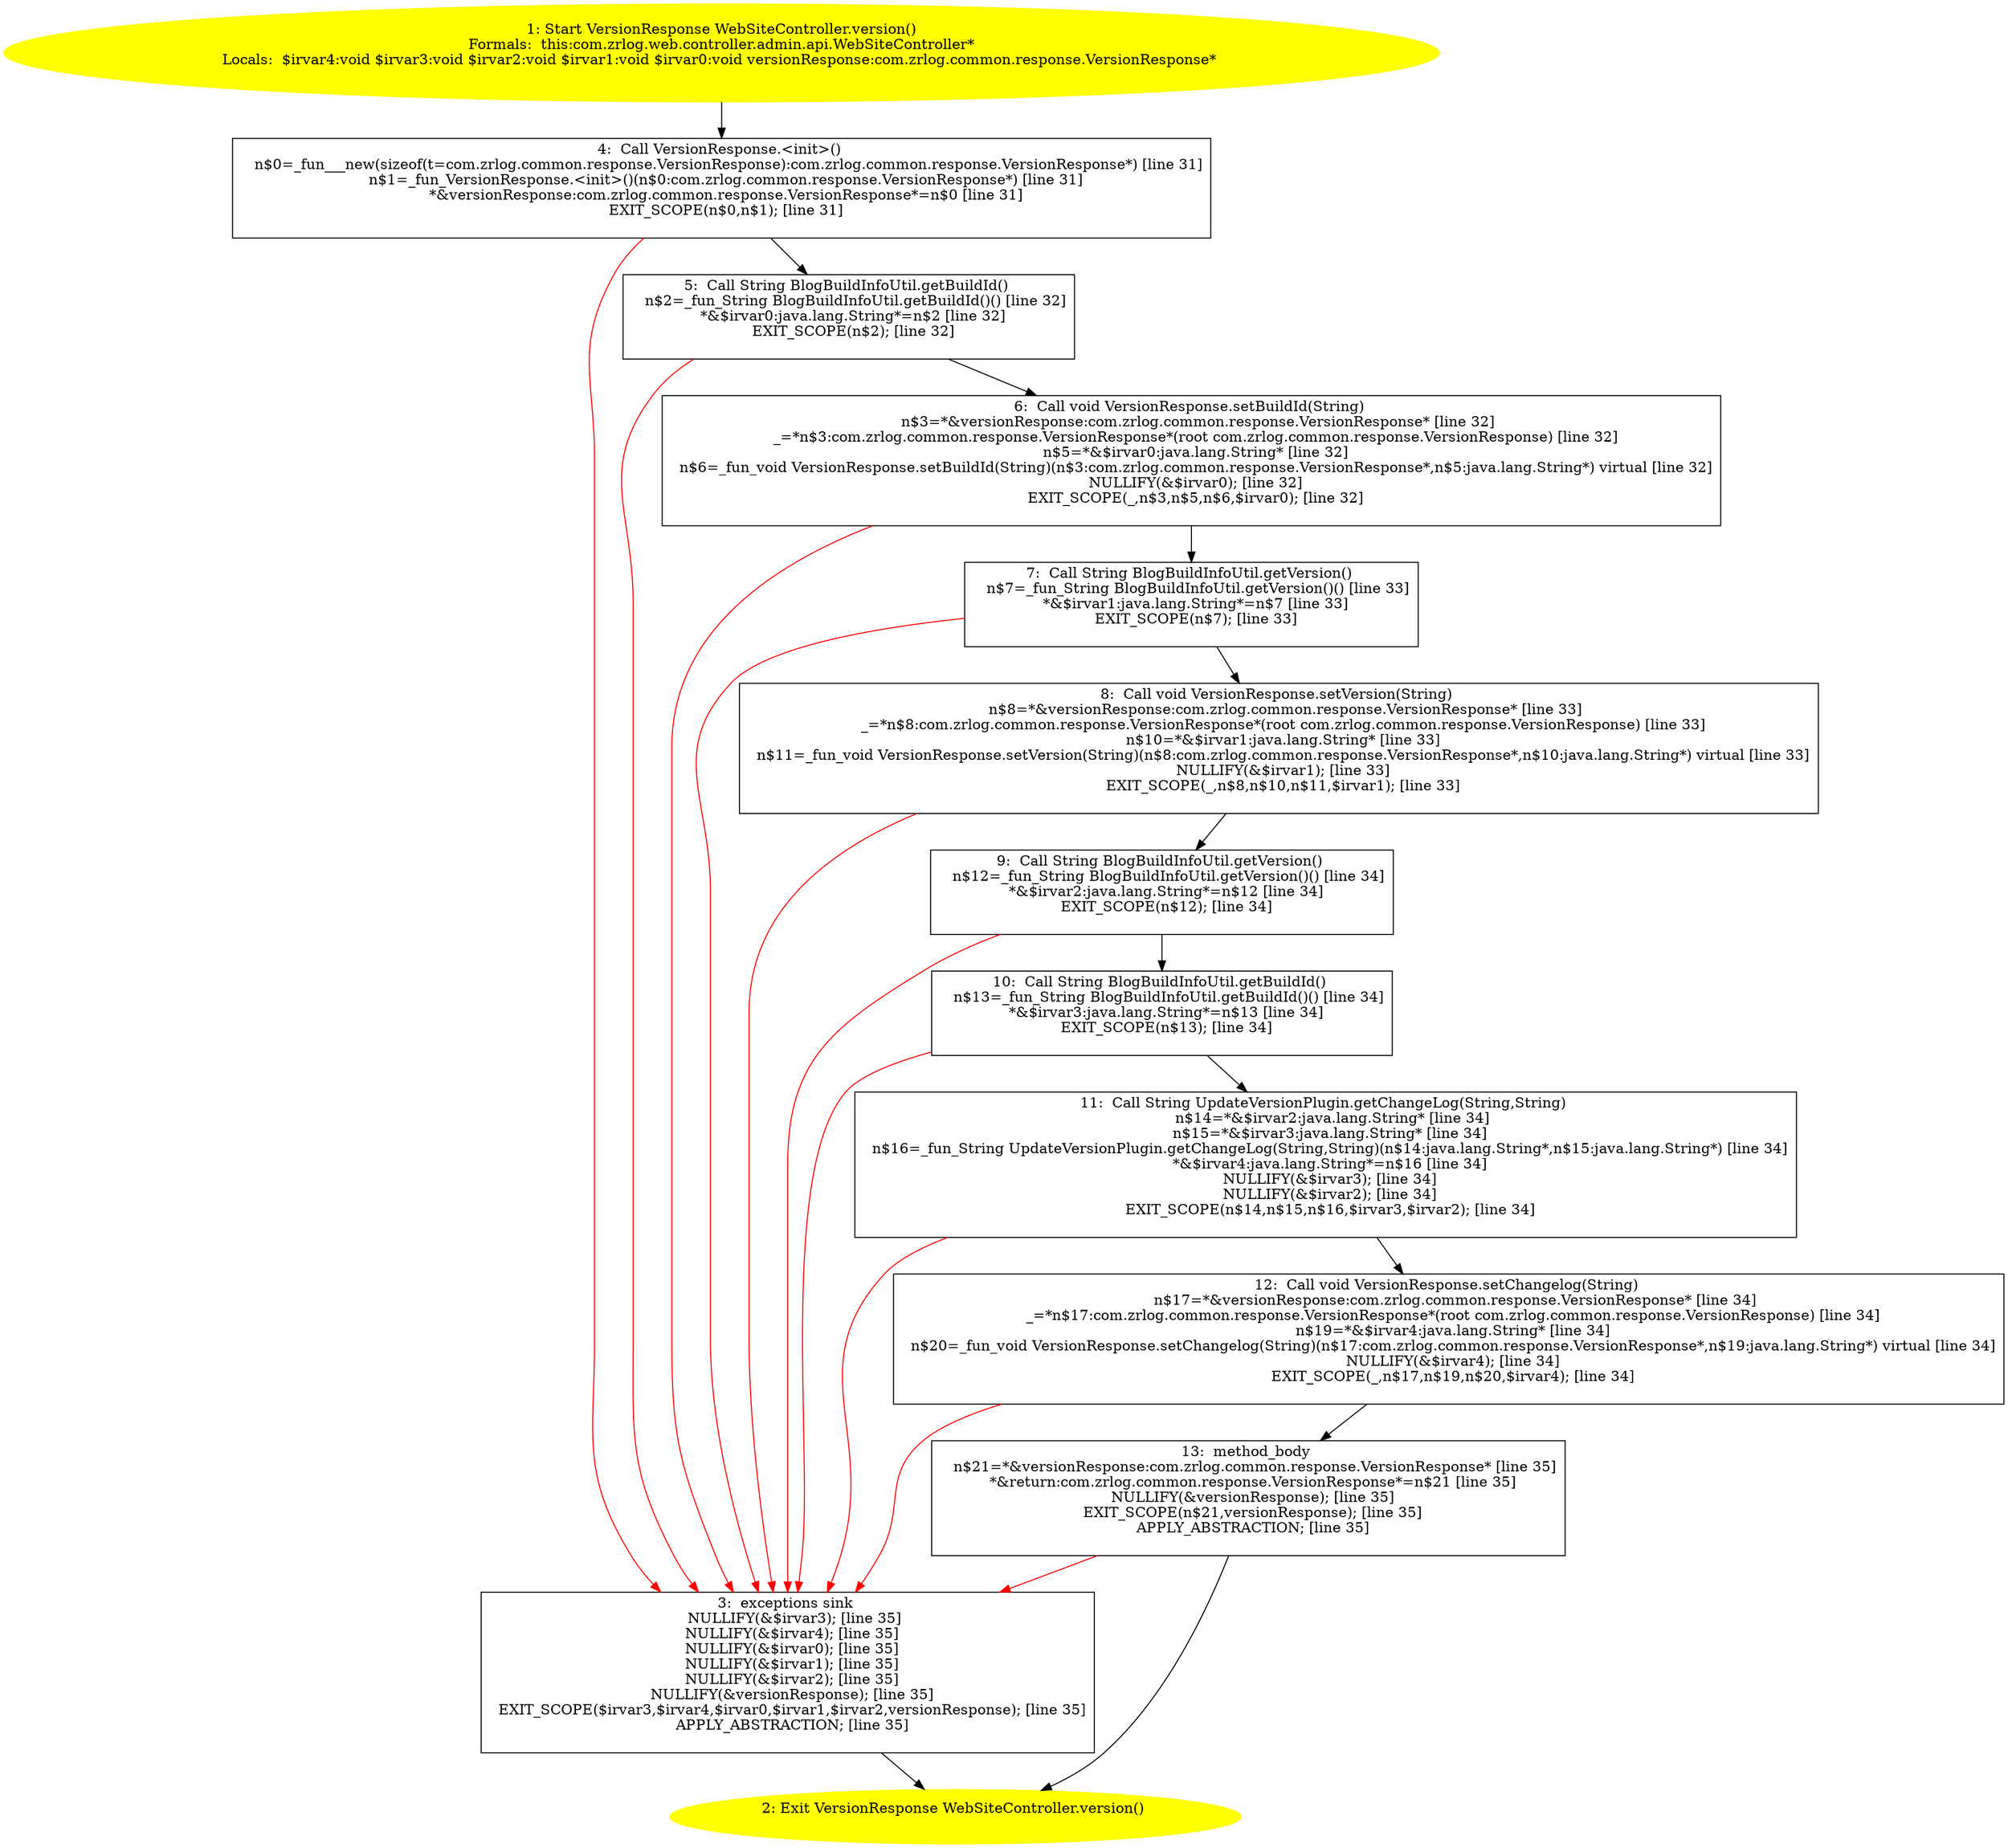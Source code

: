 /* @generated */
digraph cfg {
"com.zrlog.web.controller.admin.api.WebSiteController.version():com.zrlog.common.response.VersionResp.ef05bcc54c6116f5ee92380b529276fb_1" [label="1: Start VersionResponse WebSiteController.version()\nFormals:  this:com.zrlog.web.controller.admin.api.WebSiteController*\nLocals:  $irvar4:void $irvar3:void $irvar2:void $irvar1:void $irvar0:void versionResponse:com.zrlog.common.response.VersionResponse* \n  " color=yellow style=filled]
	

	 "com.zrlog.web.controller.admin.api.WebSiteController.version():com.zrlog.common.response.VersionResp.ef05bcc54c6116f5ee92380b529276fb_1" -> "com.zrlog.web.controller.admin.api.WebSiteController.version():com.zrlog.common.response.VersionResp.ef05bcc54c6116f5ee92380b529276fb_4" ;
"com.zrlog.web.controller.admin.api.WebSiteController.version():com.zrlog.common.response.VersionResp.ef05bcc54c6116f5ee92380b529276fb_2" [label="2: Exit VersionResponse WebSiteController.version() \n  " color=yellow style=filled]
	

"com.zrlog.web.controller.admin.api.WebSiteController.version():com.zrlog.common.response.VersionResp.ef05bcc54c6116f5ee92380b529276fb_3" [label="3:  exceptions sink \n   NULLIFY(&$irvar3); [line 35]\n  NULLIFY(&$irvar4); [line 35]\n  NULLIFY(&$irvar0); [line 35]\n  NULLIFY(&$irvar1); [line 35]\n  NULLIFY(&$irvar2); [line 35]\n  NULLIFY(&versionResponse); [line 35]\n  EXIT_SCOPE($irvar3,$irvar4,$irvar0,$irvar1,$irvar2,versionResponse); [line 35]\n  APPLY_ABSTRACTION; [line 35]\n " shape="box"]
	

	 "com.zrlog.web.controller.admin.api.WebSiteController.version():com.zrlog.common.response.VersionResp.ef05bcc54c6116f5ee92380b529276fb_3" -> "com.zrlog.web.controller.admin.api.WebSiteController.version():com.zrlog.common.response.VersionResp.ef05bcc54c6116f5ee92380b529276fb_2" ;
"com.zrlog.web.controller.admin.api.WebSiteController.version():com.zrlog.common.response.VersionResp.ef05bcc54c6116f5ee92380b529276fb_4" [label="4:  Call VersionResponse.<init>() \n   n$0=_fun___new(sizeof(t=com.zrlog.common.response.VersionResponse):com.zrlog.common.response.VersionResponse*) [line 31]\n  n$1=_fun_VersionResponse.<init>()(n$0:com.zrlog.common.response.VersionResponse*) [line 31]\n  *&versionResponse:com.zrlog.common.response.VersionResponse*=n$0 [line 31]\n  EXIT_SCOPE(n$0,n$1); [line 31]\n " shape="box"]
	

	 "com.zrlog.web.controller.admin.api.WebSiteController.version():com.zrlog.common.response.VersionResp.ef05bcc54c6116f5ee92380b529276fb_4" -> "com.zrlog.web.controller.admin.api.WebSiteController.version():com.zrlog.common.response.VersionResp.ef05bcc54c6116f5ee92380b529276fb_5" ;
	 "com.zrlog.web.controller.admin.api.WebSiteController.version():com.zrlog.common.response.VersionResp.ef05bcc54c6116f5ee92380b529276fb_4" -> "com.zrlog.web.controller.admin.api.WebSiteController.version():com.zrlog.common.response.VersionResp.ef05bcc54c6116f5ee92380b529276fb_3" [color="red" ];
"com.zrlog.web.controller.admin.api.WebSiteController.version():com.zrlog.common.response.VersionResp.ef05bcc54c6116f5ee92380b529276fb_5" [label="5:  Call String BlogBuildInfoUtil.getBuildId() \n   n$2=_fun_String BlogBuildInfoUtil.getBuildId()() [line 32]\n  *&$irvar0:java.lang.String*=n$2 [line 32]\n  EXIT_SCOPE(n$2); [line 32]\n " shape="box"]
	

	 "com.zrlog.web.controller.admin.api.WebSiteController.version():com.zrlog.common.response.VersionResp.ef05bcc54c6116f5ee92380b529276fb_5" -> "com.zrlog.web.controller.admin.api.WebSiteController.version():com.zrlog.common.response.VersionResp.ef05bcc54c6116f5ee92380b529276fb_6" ;
	 "com.zrlog.web.controller.admin.api.WebSiteController.version():com.zrlog.common.response.VersionResp.ef05bcc54c6116f5ee92380b529276fb_5" -> "com.zrlog.web.controller.admin.api.WebSiteController.version():com.zrlog.common.response.VersionResp.ef05bcc54c6116f5ee92380b529276fb_3" [color="red" ];
"com.zrlog.web.controller.admin.api.WebSiteController.version():com.zrlog.common.response.VersionResp.ef05bcc54c6116f5ee92380b529276fb_6" [label="6:  Call void VersionResponse.setBuildId(String) \n   n$3=*&versionResponse:com.zrlog.common.response.VersionResponse* [line 32]\n  _=*n$3:com.zrlog.common.response.VersionResponse*(root com.zrlog.common.response.VersionResponse) [line 32]\n  n$5=*&$irvar0:java.lang.String* [line 32]\n  n$6=_fun_void VersionResponse.setBuildId(String)(n$3:com.zrlog.common.response.VersionResponse*,n$5:java.lang.String*) virtual [line 32]\n  NULLIFY(&$irvar0); [line 32]\n  EXIT_SCOPE(_,n$3,n$5,n$6,$irvar0); [line 32]\n " shape="box"]
	

	 "com.zrlog.web.controller.admin.api.WebSiteController.version():com.zrlog.common.response.VersionResp.ef05bcc54c6116f5ee92380b529276fb_6" -> "com.zrlog.web.controller.admin.api.WebSiteController.version():com.zrlog.common.response.VersionResp.ef05bcc54c6116f5ee92380b529276fb_7" ;
	 "com.zrlog.web.controller.admin.api.WebSiteController.version():com.zrlog.common.response.VersionResp.ef05bcc54c6116f5ee92380b529276fb_6" -> "com.zrlog.web.controller.admin.api.WebSiteController.version():com.zrlog.common.response.VersionResp.ef05bcc54c6116f5ee92380b529276fb_3" [color="red" ];
"com.zrlog.web.controller.admin.api.WebSiteController.version():com.zrlog.common.response.VersionResp.ef05bcc54c6116f5ee92380b529276fb_7" [label="7:  Call String BlogBuildInfoUtil.getVersion() \n   n$7=_fun_String BlogBuildInfoUtil.getVersion()() [line 33]\n  *&$irvar1:java.lang.String*=n$7 [line 33]\n  EXIT_SCOPE(n$7); [line 33]\n " shape="box"]
	

	 "com.zrlog.web.controller.admin.api.WebSiteController.version():com.zrlog.common.response.VersionResp.ef05bcc54c6116f5ee92380b529276fb_7" -> "com.zrlog.web.controller.admin.api.WebSiteController.version():com.zrlog.common.response.VersionResp.ef05bcc54c6116f5ee92380b529276fb_8" ;
	 "com.zrlog.web.controller.admin.api.WebSiteController.version():com.zrlog.common.response.VersionResp.ef05bcc54c6116f5ee92380b529276fb_7" -> "com.zrlog.web.controller.admin.api.WebSiteController.version():com.zrlog.common.response.VersionResp.ef05bcc54c6116f5ee92380b529276fb_3" [color="red" ];
"com.zrlog.web.controller.admin.api.WebSiteController.version():com.zrlog.common.response.VersionResp.ef05bcc54c6116f5ee92380b529276fb_8" [label="8:  Call void VersionResponse.setVersion(String) \n   n$8=*&versionResponse:com.zrlog.common.response.VersionResponse* [line 33]\n  _=*n$8:com.zrlog.common.response.VersionResponse*(root com.zrlog.common.response.VersionResponse) [line 33]\n  n$10=*&$irvar1:java.lang.String* [line 33]\n  n$11=_fun_void VersionResponse.setVersion(String)(n$8:com.zrlog.common.response.VersionResponse*,n$10:java.lang.String*) virtual [line 33]\n  NULLIFY(&$irvar1); [line 33]\n  EXIT_SCOPE(_,n$8,n$10,n$11,$irvar1); [line 33]\n " shape="box"]
	

	 "com.zrlog.web.controller.admin.api.WebSiteController.version():com.zrlog.common.response.VersionResp.ef05bcc54c6116f5ee92380b529276fb_8" -> "com.zrlog.web.controller.admin.api.WebSiteController.version():com.zrlog.common.response.VersionResp.ef05bcc54c6116f5ee92380b529276fb_9" ;
	 "com.zrlog.web.controller.admin.api.WebSiteController.version():com.zrlog.common.response.VersionResp.ef05bcc54c6116f5ee92380b529276fb_8" -> "com.zrlog.web.controller.admin.api.WebSiteController.version():com.zrlog.common.response.VersionResp.ef05bcc54c6116f5ee92380b529276fb_3" [color="red" ];
"com.zrlog.web.controller.admin.api.WebSiteController.version():com.zrlog.common.response.VersionResp.ef05bcc54c6116f5ee92380b529276fb_9" [label="9:  Call String BlogBuildInfoUtil.getVersion() \n   n$12=_fun_String BlogBuildInfoUtil.getVersion()() [line 34]\n  *&$irvar2:java.lang.String*=n$12 [line 34]\n  EXIT_SCOPE(n$12); [line 34]\n " shape="box"]
	

	 "com.zrlog.web.controller.admin.api.WebSiteController.version():com.zrlog.common.response.VersionResp.ef05bcc54c6116f5ee92380b529276fb_9" -> "com.zrlog.web.controller.admin.api.WebSiteController.version():com.zrlog.common.response.VersionResp.ef05bcc54c6116f5ee92380b529276fb_10" ;
	 "com.zrlog.web.controller.admin.api.WebSiteController.version():com.zrlog.common.response.VersionResp.ef05bcc54c6116f5ee92380b529276fb_9" -> "com.zrlog.web.controller.admin.api.WebSiteController.version():com.zrlog.common.response.VersionResp.ef05bcc54c6116f5ee92380b529276fb_3" [color="red" ];
"com.zrlog.web.controller.admin.api.WebSiteController.version():com.zrlog.common.response.VersionResp.ef05bcc54c6116f5ee92380b529276fb_10" [label="10:  Call String BlogBuildInfoUtil.getBuildId() \n   n$13=_fun_String BlogBuildInfoUtil.getBuildId()() [line 34]\n  *&$irvar3:java.lang.String*=n$13 [line 34]\n  EXIT_SCOPE(n$13); [line 34]\n " shape="box"]
	

	 "com.zrlog.web.controller.admin.api.WebSiteController.version():com.zrlog.common.response.VersionResp.ef05bcc54c6116f5ee92380b529276fb_10" -> "com.zrlog.web.controller.admin.api.WebSiteController.version():com.zrlog.common.response.VersionResp.ef05bcc54c6116f5ee92380b529276fb_11" ;
	 "com.zrlog.web.controller.admin.api.WebSiteController.version():com.zrlog.common.response.VersionResp.ef05bcc54c6116f5ee92380b529276fb_10" -> "com.zrlog.web.controller.admin.api.WebSiteController.version():com.zrlog.common.response.VersionResp.ef05bcc54c6116f5ee92380b529276fb_3" [color="red" ];
"com.zrlog.web.controller.admin.api.WebSiteController.version():com.zrlog.common.response.VersionResp.ef05bcc54c6116f5ee92380b529276fb_11" [label="11:  Call String UpdateVersionPlugin.getChangeLog(String,String) \n   n$14=*&$irvar2:java.lang.String* [line 34]\n  n$15=*&$irvar3:java.lang.String* [line 34]\n  n$16=_fun_String UpdateVersionPlugin.getChangeLog(String,String)(n$14:java.lang.String*,n$15:java.lang.String*) [line 34]\n  *&$irvar4:java.lang.String*=n$16 [line 34]\n  NULLIFY(&$irvar3); [line 34]\n  NULLIFY(&$irvar2); [line 34]\n  EXIT_SCOPE(n$14,n$15,n$16,$irvar3,$irvar2); [line 34]\n " shape="box"]
	

	 "com.zrlog.web.controller.admin.api.WebSiteController.version():com.zrlog.common.response.VersionResp.ef05bcc54c6116f5ee92380b529276fb_11" -> "com.zrlog.web.controller.admin.api.WebSiteController.version():com.zrlog.common.response.VersionResp.ef05bcc54c6116f5ee92380b529276fb_12" ;
	 "com.zrlog.web.controller.admin.api.WebSiteController.version():com.zrlog.common.response.VersionResp.ef05bcc54c6116f5ee92380b529276fb_11" -> "com.zrlog.web.controller.admin.api.WebSiteController.version():com.zrlog.common.response.VersionResp.ef05bcc54c6116f5ee92380b529276fb_3" [color="red" ];
"com.zrlog.web.controller.admin.api.WebSiteController.version():com.zrlog.common.response.VersionResp.ef05bcc54c6116f5ee92380b529276fb_12" [label="12:  Call void VersionResponse.setChangelog(String) \n   n$17=*&versionResponse:com.zrlog.common.response.VersionResponse* [line 34]\n  _=*n$17:com.zrlog.common.response.VersionResponse*(root com.zrlog.common.response.VersionResponse) [line 34]\n  n$19=*&$irvar4:java.lang.String* [line 34]\n  n$20=_fun_void VersionResponse.setChangelog(String)(n$17:com.zrlog.common.response.VersionResponse*,n$19:java.lang.String*) virtual [line 34]\n  NULLIFY(&$irvar4); [line 34]\n  EXIT_SCOPE(_,n$17,n$19,n$20,$irvar4); [line 34]\n " shape="box"]
	

	 "com.zrlog.web.controller.admin.api.WebSiteController.version():com.zrlog.common.response.VersionResp.ef05bcc54c6116f5ee92380b529276fb_12" -> "com.zrlog.web.controller.admin.api.WebSiteController.version():com.zrlog.common.response.VersionResp.ef05bcc54c6116f5ee92380b529276fb_13" ;
	 "com.zrlog.web.controller.admin.api.WebSiteController.version():com.zrlog.common.response.VersionResp.ef05bcc54c6116f5ee92380b529276fb_12" -> "com.zrlog.web.controller.admin.api.WebSiteController.version():com.zrlog.common.response.VersionResp.ef05bcc54c6116f5ee92380b529276fb_3" [color="red" ];
"com.zrlog.web.controller.admin.api.WebSiteController.version():com.zrlog.common.response.VersionResp.ef05bcc54c6116f5ee92380b529276fb_13" [label="13:  method_body \n   n$21=*&versionResponse:com.zrlog.common.response.VersionResponse* [line 35]\n  *&return:com.zrlog.common.response.VersionResponse*=n$21 [line 35]\n  NULLIFY(&versionResponse); [line 35]\n  EXIT_SCOPE(n$21,versionResponse); [line 35]\n  APPLY_ABSTRACTION; [line 35]\n " shape="box"]
	

	 "com.zrlog.web.controller.admin.api.WebSiteController.version():com.zrlog.common.response.VersionResp.ef05bcc54c6116f5ee92380b529276fb_13" -> "com.zrlog.web.controller.admin.api.WebSiteController.version():com.zrlog.common.response.VersionResp.ef05bcc54c6116f5ee92380b529276fb_2" ;
	 "com.zrlog.web.controller.admin.api.WebSiteController.version():com.zrlog.common.response.VersionResp.ef05bcc54c6116f5ee92380b529276fb_13" -> "com.zrlog.web.controller.admin.api.WebSiteController.version():com.zrlog.common.response.VersionResp.ef05bcc54c6116f5ee92380b529276fb_3" [color="red" ];
}
